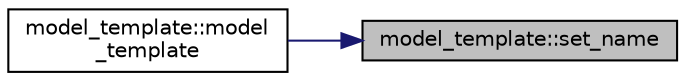 digraph "model_template::set_name"
{
 // INTERACTIVE_SVG=YES
 // LATEX_PDF_SIZE
  edge [fontname="Helvetica",fontsize="10",labelfontname="Helvetica",labelfontsize="10"];
  node [fontname="Helvetica",fontsize="10",shape=record];
  rankdir="RL";
  Node1 [label="model_template::set_name",height=0.2,width=0.4,color="black", fillcolor="grey75", style="filled", fontcolor="black",tooltip="Static setter for the name property."];
  Node1 -> Node2 [dir="back",color="midnightblue",fontsize="10",style="solid",fontname="Helvetica"];
  Node2 [label="model_template::model\l_template",height=0.2,width=0.4,color="black", fillcolor="white", style="filled",URL="$classmodel__template.html#af47db8a6a8514fda6e3b714813c07f6d",tooltip="Constructor for the model_template class."];
}
